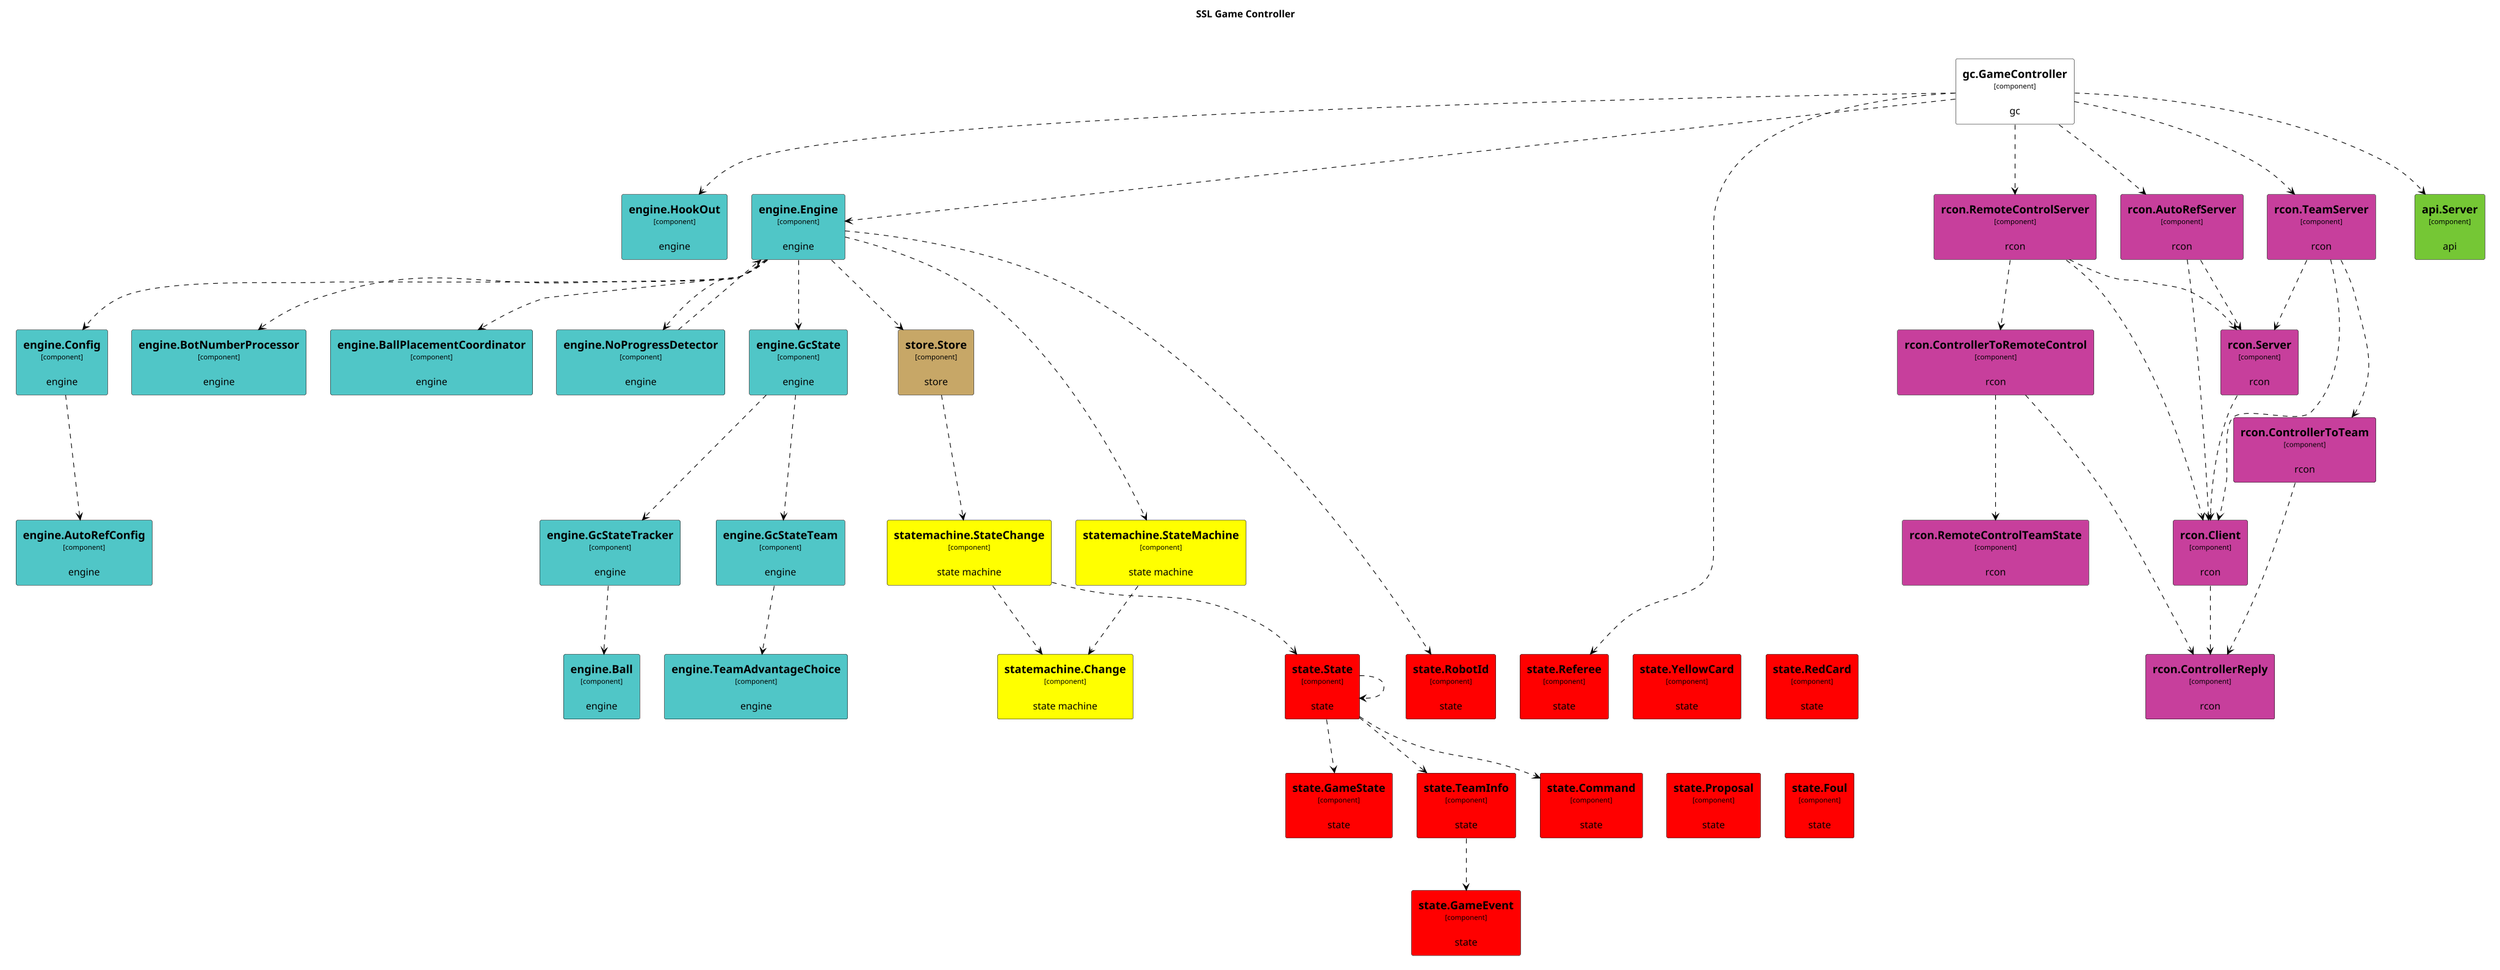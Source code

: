 This diagram has been generated with go-structurizr 
[https://github.com/krzysztofreczek/go-structurizr]

@startuml

title SSL Game Controller

skinparam {
  shadowing false
  arrowFontSize 10
  defaultTextAlignment center
  wrapWidth 200
  maxMessageSize 100
}
hide stereotype
top to bottom direction

scale 4096 width

skinparam rectangle<<_GROUP>> {
  FontColor #ffffff
  BorderColor #ffffff
}

skinparam rectangle<<STORE>> {
  BackgroundColor #c7a767
  FontColor #000000
  BorderColor #000000
}

skinparam rectangle<<ENGINE>> {
  BackgroundColor #50c6c7
  FontColor #000000
  BorderColor #000000
}

skinparam rectangle<<API>> {
  BackgroundColor #75c735
  FontColor #000000
  BorderColor #000000
}

skinparam rectangle<<RCON>> {
  BackgroundColor #c73f9c
  FontColor #000000
  BorderColor #000000
}

skinparam rectangle<<GC>> {
  BackgroundColor #ffffff
  FontColor #000000
  BorderColor #000000
}

skinparam rectangle<<SM>> {
  BackgroundColor #ffff00
  FontColor #000000
  BorderColor #000000
}

skinparam rectangle<<STATE>> {
  BackgroundColor #ff0000
  FontColor #000000
  BorderColor #000000
}

rectangle 0ENGINE <<_GROUP>> {
	rectangle "==engine.GcStateTeam\n<size:10>[component]</size>\n\nengine" <<ENGINE>> as 2840398831
}
rectangle 0RCON <<_GROUP>> {
	rectangle "==rcon.Client\n<size:10>[component]</size>\n\nrcon" <<RCON>> as 3371177300
}
rectangle 0STATE <<_GROUP>> {
	rectangle "==state.TeamInfo\n<size:10>[component]</size>\n\nstate" <<STATE>> as 2135704749
}
rectangle 0ENGINE <<_GROUP>> {
	rectangle "==engine.Config\n<size:10>[component]</size>\n\nengine" <<ENGINE>> as 1534459305
}
rectangle 0STATE <<_GROUP>> {
	rectangle "==state.State\n<size:10>[component]</size>\n\nstate" <<STATE>> as 3756850289
}
rectangle 0STATE <<_GROUP>> {
	rectangle "==state.RobotId\n<size:10>[component]</size>\n\nstate" <<STATE>> as 2463475353
}
rectangle 0STATE <<_GROUP>> {
	rectangle "==state.YellowCard\n<size:10>[component]</size>\n\nstate" <<STATE>> as 2517659298
}
rectangle 0RCON <<_GROUP>> {
	rectangle "==rcon.ControllerToRemoteControl\n<size:10>[component]</size>\n\nrcon" <<RCON>> as 1866195973
}
rectangle 0ENGINE <<_GROUP>> {
	rectangle "==engine.TeamAdvantageChoice\n<size:10>[component]</size>\n\nengine" <<ENGINE>> as 4130026724
}
rectangle 0ENGINE <<_GROUP>> {
	rectangle "==engine.GcStateTracker\n<size:10>[component]</size>\n\nengine" <<ENGINE>> as 3347163334
}
rectangle 0STATE <<_GROUP>> {
	rectangle "==state.RedCard\n<size:10>[component]</size>\n\nstate" <<STATE>> as 3008764541
}
rectangle 0ENGINE <<_GROUP>> {
	rectangle "==engine.BotNumberProcessor\n<size:10>[component]</size>\n\nengine" <<ENGINE>> as 1133527243
}
rectangle 0RCON <<_GROUP>> {
	rectangle "==rcon.ControllerReply\n<size:10>[component]</size>\n\nrcon" <<RCON>> as 137383049
}
rectangle 0SM <<_GROUP>> {
	rectangle "==statemachine.Change\n<size:10>[component]</size>\n\nstate machine" <<SM>> as 238407187
}
rectangle 0RCON <<_GROUP>> {
	rectangle "==rcon.TeamServer\n<size:10>[component]</size>\n\nrcon" <<RCON>> as 966534301
}
rectangle 0SM <<_GROUP>> {
	rectangle "==statemachine.StateMachine\n<size:10>[component]</size>\n\nstate machine" <<SM>> as 753556205
}
rectangle 0ENGINE <<_GROUP>> {
	rectangle "==engine.HookOut\n<size:10>[component]</size>\n\nengine" <<ENGINE>> as 4057990056
}
rectangle 0STATE <<_GROUP>> {
	rectangle "==state.Command\n<size:10>[component]</size>\n\nstate" <<STATE>> as 1818697925
}
rectangle 0RCON <<_GROUP>> {
	rectangle "==rcon.Server\n<size:10>[component]</size>\n\nrcon" <<RCON>> as 3015020512
}
rectangle 0ENGINE <<_GROUP>> {
	rectangle "==engine.Engine\n<size:10>[component]</size>\n\nengine" <<ENGINE>> as 3756377797
}
rectangle 0ENGINE <<_GROUP>> {
	rectangle "==engine.Ball\n<size:10>[component]</size>\n\nengine" <<ENGINE>> as 1340683870
}
rectangle 0STATE <<_GROUP>> {
	rectangle "==state.Referee\n<size:10>[component]</size>\n\nstate" <<STATE>> as 121837032
}
rectangle 0RCON <<_GROUP>> {
	rectangle "==rcon.RemoteControlServer\n<size:10>[component]</size>\n\nrcon" <<RCON>> as 641101205
}
rectangle 0API <<_GROUP>> {
	rectangle "==api.Server\n<size:10>[component]</size>\n\napi" <<API>> as 1246642508
}
rectangle 0RCON <<_GROUP>> {
	rectangle "==rcon.AutoRefServer\n<size:10>[component]</size>\n\nrcon" <<RCON>> as 3892706290
}
rectangle 0ENGINE <<_GROUP>> {
	rectangle "==engine.AutoRefConfig\n<size:10>[component]</size>\n\nengine" <<ENGINE>> as 3491698063
}
rectangle 0SM <<_GROUP>> {
	rectangle "==statemachine.StateChange\n<size:10>[component]</size>\n\nstate machine" <<SM>> as 2680231344
}
rectangle 0GC <<_GROUP>> {
	rectangle "==gc.GameController\n<size:10>[component]</size>\n\ngc" <<GC>> as 3208162321
}
rectangle 0STORE <<_GROUP>> {
	rectangle "==store.Store\n<size:10>[component]</size>\n\nstore" <<STORE>> as 3146515061
}
rectangle 0RCON <<_GROUP>> {
	rectangle "==rcon.ControllerToTeam\n<size:10>[component]</size>\n\nrcon" <<RCON>> as 1640843563
}
rectangle 0ENGINE <<_GROUP>> {
	rectangle "==engine.NoProgressDetector\n<size:10>[component]</size>\n\nengine" <<ENGINE>> as 36914089
}
rectangle 0ENGINE <<_GROUP>> {
	rectangle "==engine.BallPlacementCoordinator\n<size:10>[component]</size>\n\nengine" <<ENGINE>> as 1003587997
}
rectangle 0ENGINE <<_GROUP>> {
	rectangle "==engine.GcState\n<size:10>[component]</size>\n\nengine" <<ENGINE>> as 2113132518
}
rectangle 0RCON <<_GROUP>> {
	rectangle "==rcon.RemoteControlTeamState\n<size:10>[component]</size>\n\nrcon" <<RCON>> as 4191050692
}
rectangle 0STATE <<_GROUP>> {
	rectangle "==state.GameEvent\n<size:10>[component]</size>\n\nstate" <<STATE>> as 61359122
}
rectangle 0STATE <<_GROUP>> {
	rectangle "==state.Proposal\n<size:10>[component]</size>\n\nstate" <<STATE>> as 718456826
}
rectangle 0STATE <<_GROUP>> {
	rectangle "==state.Foul\n<size:10>[component]</size>\n\nstate" <<STATE>> as 4181744842
}
rectangle 0STATE <<_GROUP>> {
	rectangle "==state.GameState\n<size:10>[component]</size>\n\nstate" <<STATE>> as 4293436059
}
3146515061 .[#000000].> 2680231344 : ""
36914089 .[#000000].> 3756377797 : ""
753556205 .[#000000].> 238407187 : ""
3371177300 .[#000000].> 137383049 : ""
3892706290 .[#000000].> 3015020512 : ""
3892706290 .[#000000].> 3371177300 : ""
2840398831 .[#000000].> 4130026724 : ""
1640843563 .[#000000].> 137383049 : ""
966534301 .[#000000].> 3015020512 : ""
966534301 .[#000000].> 3371177300 : ""
966534301 .[#000000].> 1640843563 : ""
641101205 .[#000000].> 1866195973 : ""
641101205 .[#000000].> 3015020512 : ""
641101205 .[#000000].> 3371177300 : ""
3208162321 .[#000000].> 3756377797 : ""
3208162321 .[#000000].> 121837032 : ""
3208162321 .[#000000].> 4057990056 : ""
3208162321 .[#000000].> 1246642508 : ""
3208162321 .[#000000].> 3892706290 : ""
3208162321 .[#000000].> 966534301 : ""
3208162321 .[#000000].> 641101205 : ""
3347163334 .[#000000].> 1340683870 : ""
1534459305 .[#000000].> 3491698063 : ""
3015020512 .[#000000].> 3371177300 : ""
1866195973 .[#000000].> 4191050692 : ""
1866195973 .[#000000].> 137383049 : ""
2135704749 .[#000000].> 61359122 : ""
3756377797 .[#000000].> 2463475353 : ""
3756377797 .[#000000].> 1534459305 : ""
3756377797 .[#000000].> 3146515061 : ""
3756377797 .[#000000].> 753556205 : ""
3756377797 .[#000000].> 2113132518 : ""
3756377797 .[#000000].> 36914089 : ""
3756377797 .[#000000].> 1003587997 : ""
3756377797 .[#000000].> 1133527243 : ""
2680231344 .[#000000].> 3756850289 : ""
2680231344 .[#000000].> 238407187 : ""
2113132518 .[#000000].> 2840398831 : ""
2113132518 .[#000000].> 3347163334 : ""
3756850289 .[#000000].> 1818697925 : ""
3756850289 .[#000000].> 4293436059 : ""
3756850289 .[#000000].> 3756850289 : ""
3756850289 .[#000000].> 2135704749 : ""
@enduml
